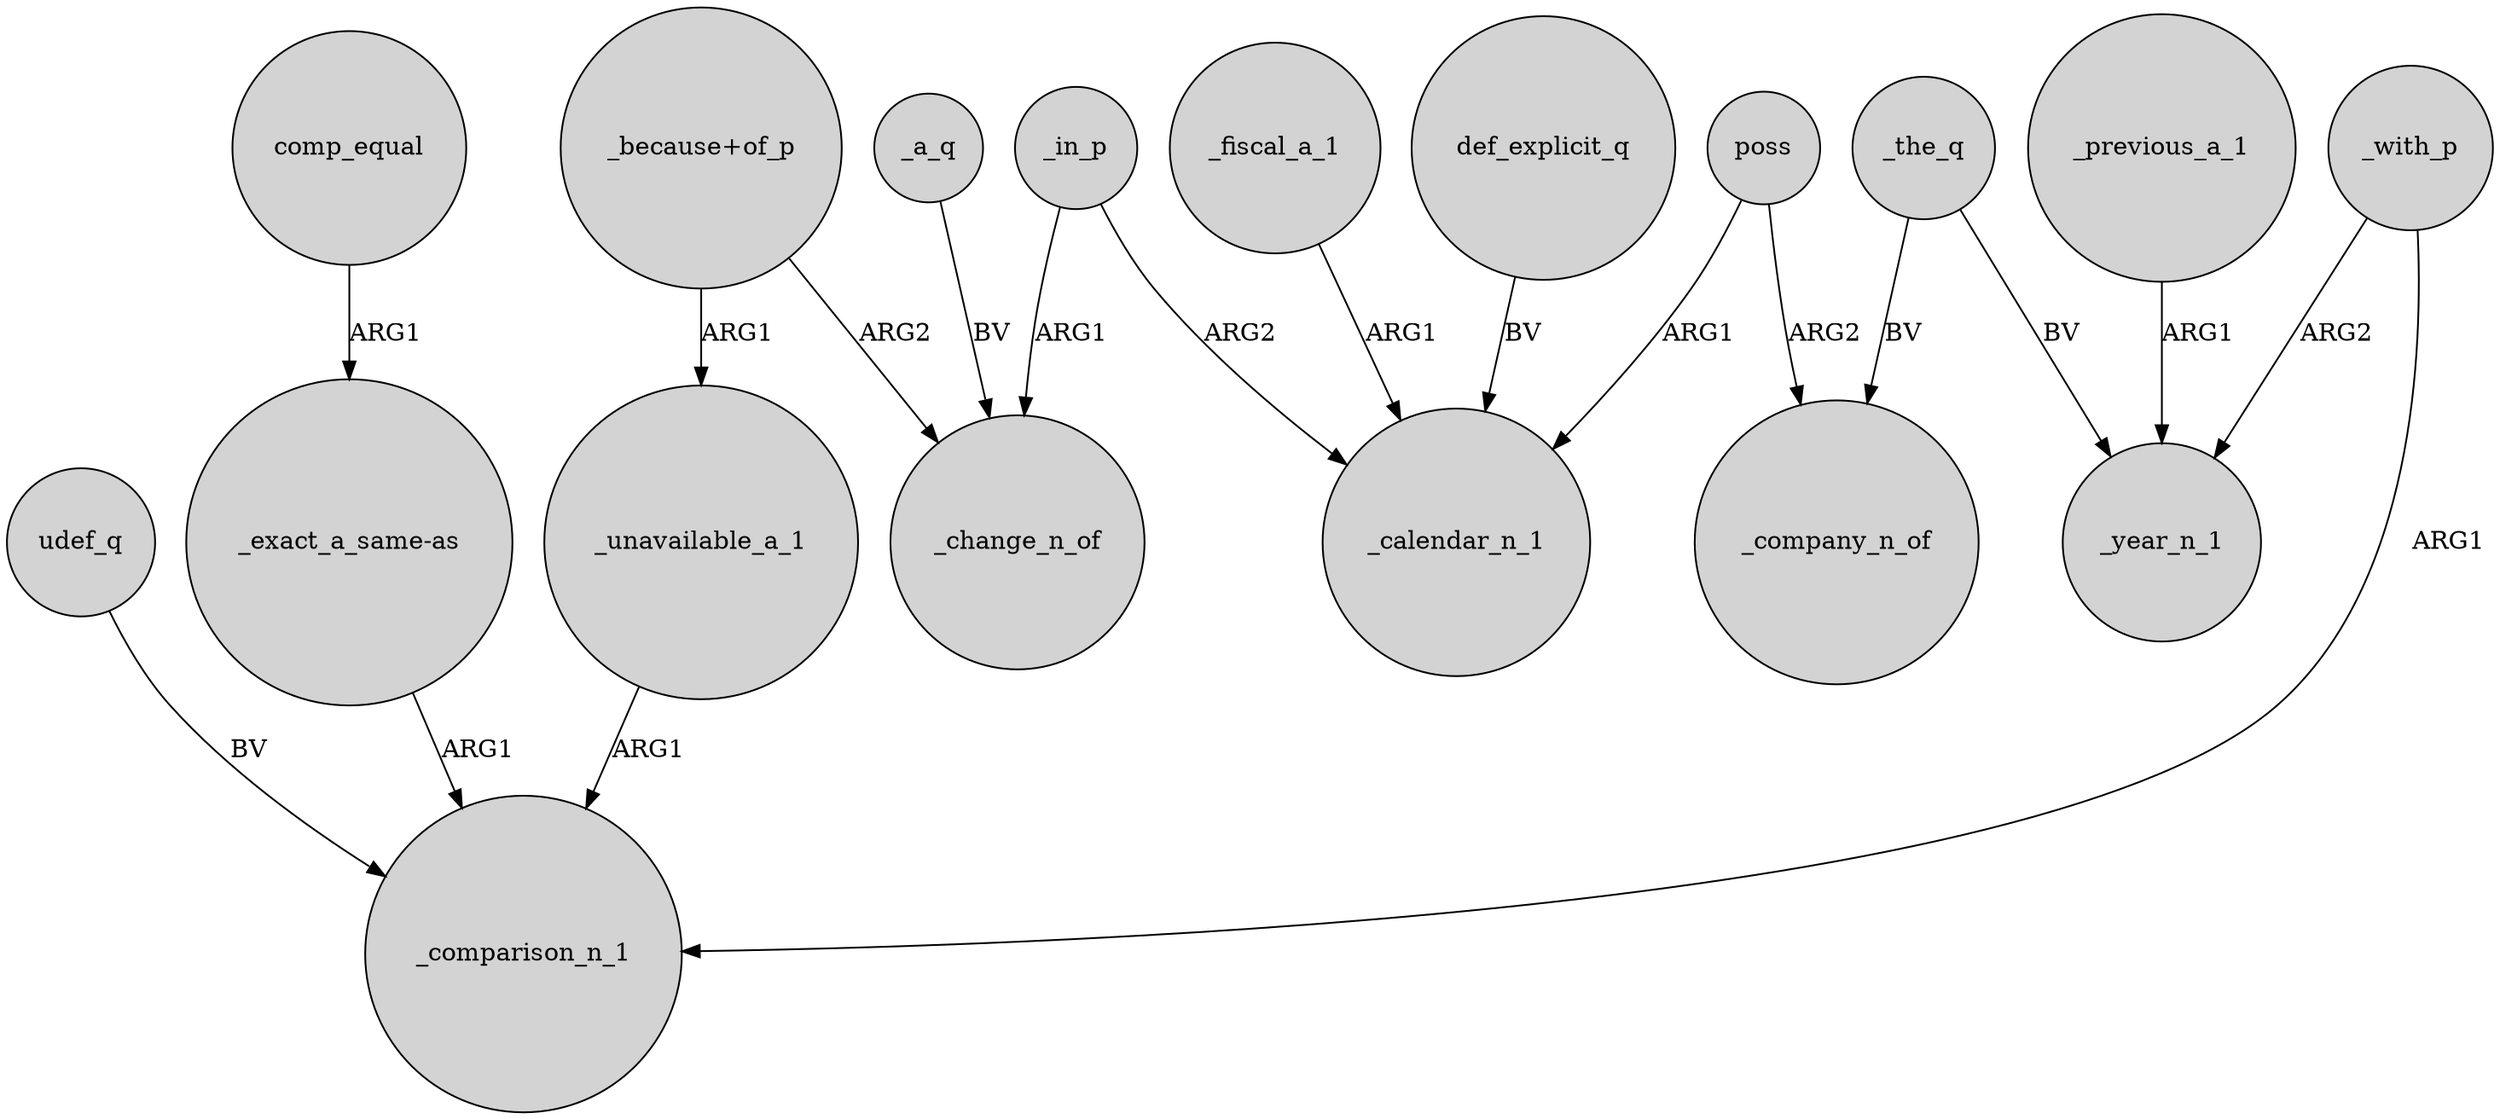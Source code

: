 digraph {
	node [shape=circle style=filled]
	udef_q -> _comparison_n_1 [label=BV]
	comp_equal -> "_exact_a_same-as" [label=ARG1]
	_unavailable_a_1 -> _comparison_n_1 [label=ARG1]
	_in_p -> _calendar_n_1 [label=ARG2]
	poss -> _company_n_of [label=ARG2]
	_previous_a_1 -> _year_n_1 [label=ARG1]
	_fiscal_a_1 -> _calendar_n_1 [label=ARG1]
	"_exact_a_same-as" -> _comparison_n_1 [label=ARG1]
	_a_q -> _change_n_of [label=BV]
	_with_p -> _comparison_n_1 [label=ARG1]
	"_because+of_p" -> _unavailable_a_1 [label=ARG1]
	_the_q -> _company_n_of [label=BV]
	def_explicit_q -> _calendar_n_1 [label=BV]
	_with_p -> _year_n_1 [label=ARG2]
	poss -> _calendar_n_1 [label=ARG1]
	"_because+of_p" -> _change_n_of [label=ARG2]
	_the_q -> _year_n_1 [label=BV]
	_in_p -> _change_n_of [label=ARG1]
}
